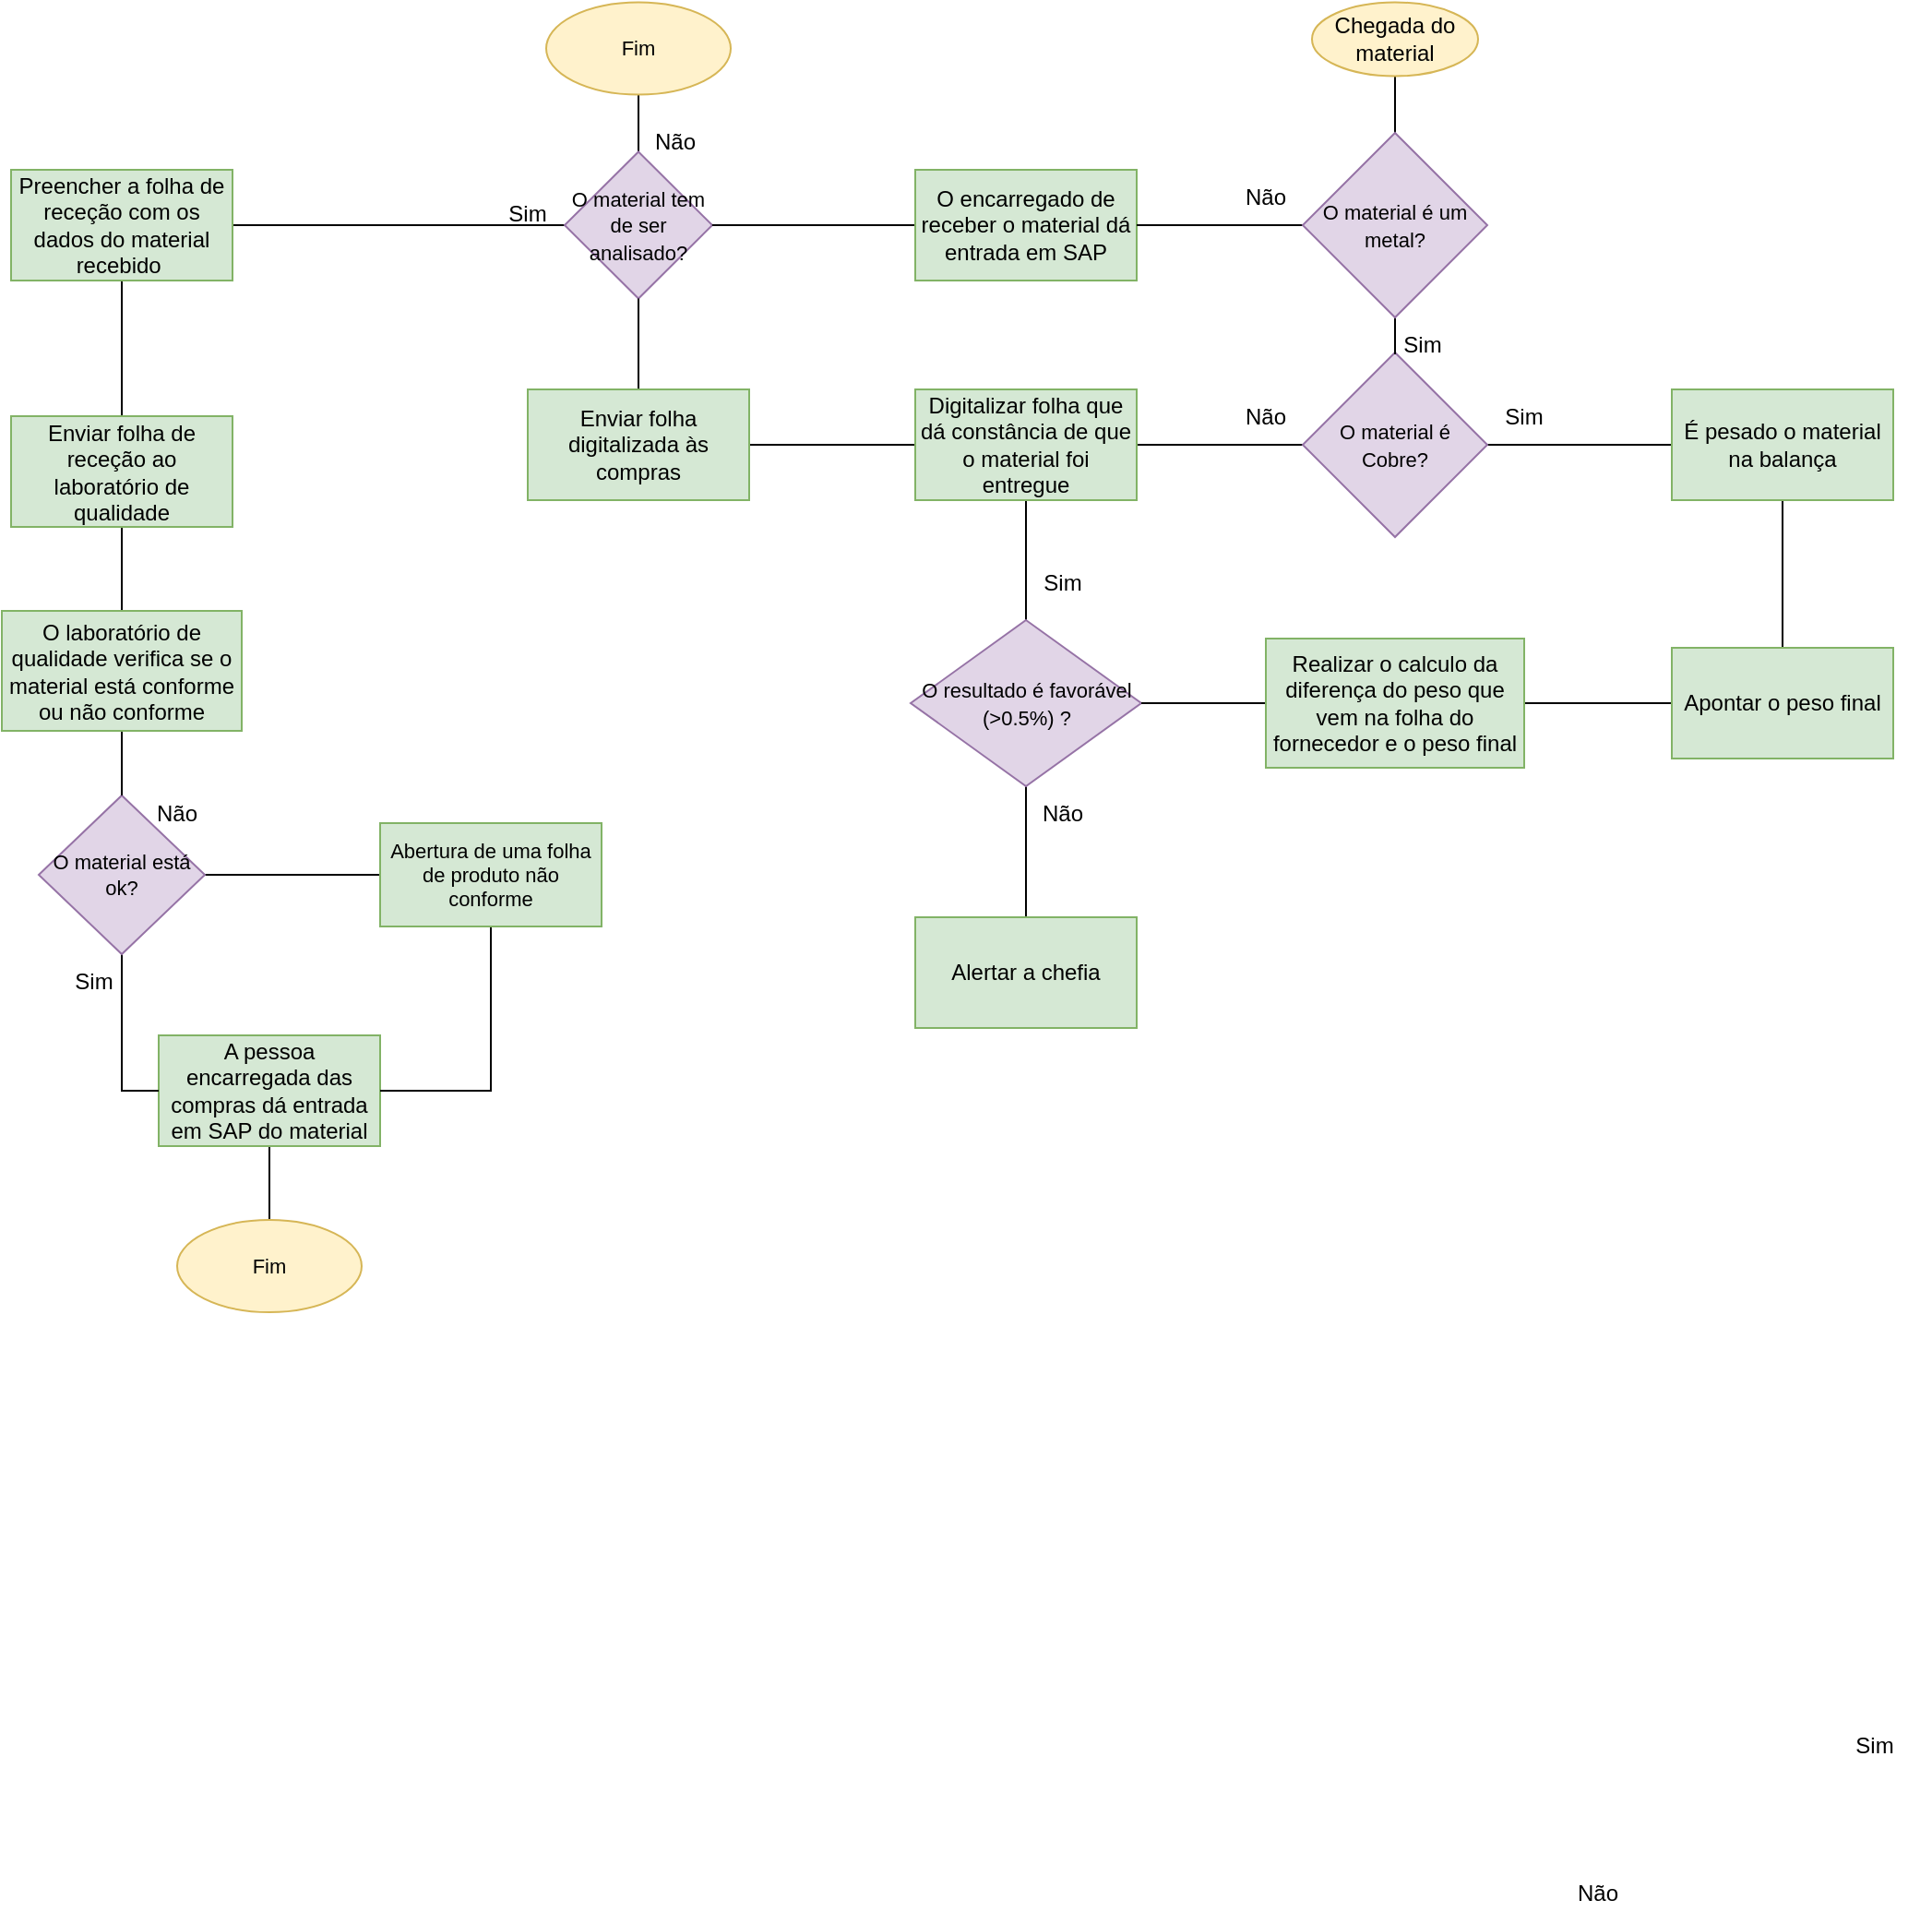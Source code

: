 <mxfile version="20.0.4" type="github">
  <diagram id="fz4ZNiGjer4_rKIofnrs" name="Page-1">
    <mxGraphModel dx="1528" dy="786" grid="1" gridSize="10" guides="1" tooltips="1" connect="1" arrows="1" fold="1" page="1" pageScale="1" pageWidth="1169" pageHeight="827" math="0" shadow="0">
      <root>
        <mxCell id="0" />
        <mxCell id="1" parent="0" />
        <mxCell id="1L-2jIq9yv49Vanu2v55-87" style="edgeStyle=orthogonalEdgeStyle;rounded=0;orthogonalLoop=1;jettySize=auto;html=1;exitX=0.5;exitY=1;exitDx=0;exitDy=0;entryX=0.5;entryY=0;entryDx=0;entryDy=0;endArrow=none;endFill=0;" edge="1" parent="1" source="0HmDUyCugDLITogedhJN-1" target="1L-2jIq9yv49Vanu2v55-75">
          <mxGeometry relative="1" as="geometry" />
        </mxCell>
        <mxCell id="0HmDUyCugDLITogedhJN-1" value="Chegada do material" style="ellipse;whiteSpace=wrap;html=1;fillColor=#fff2cc;strokeColor=#d6b656;" parent="1" vertex="1">
          <mxGeometry x="785" y="10.25" width="90" height="40" as="geometry" />
        </mxCell>
        <mxCell id="1L-2jIq9yv49Vanu2v55-78" style="edgeStyle=orthogonalEdgeStyle;rounded=0;orthogonalLoop=1;jettySize=auto;html=1;exitX=1;exitY=0.5;exitDx=0;exitDy=0;endArrow=none;endFill=0;" edge="1" parent="1" source="0HmDUyCugDLITogedhJN-2" target="0HmDUyCugDLITogedhJN-5">
          <mxGeometry relative="1" as="geometry" />
        </mxCell>
        <mxCell id="1L-2jIq9yv49Vanu2v55-89" style="edgeStyle=orthogonalEdgeStyle;rounded=0;orthogonalLoop=1;jettySize=auto;html=1;exitX=0;exitY=0.5;exitDx=0;exitDy=0;entryX=1;entryY=0.5;entryDx=0;entryDy=0;endArrow=none;endFill=0;" edge="1" parent="1" source="0HmDUyCugDLITogedhJN-2" target="0HmDUyCugDLITogedhJN-62">
          <mxGeometry relative="1" as="geometry" />
        </mxCell>
        <mxCell id="0HmDUyCugDLITogedhJN-2" value="&lt;font style=&quot;font-size: 11px;&quot;&gt;O material é Cobre?&lt;/font&gt;" style="rhombus;whiteSpace=wrap;html=1;fillColor=#e1d5e7;strokeColor=#9673a6;" parent="1" vertex="1">
          <mxGeometry x="780" y="200" width="100" height="100" as="geometry" />
        </mxCell>
        <mxCell id="0HmDUyCugDLITogedhJN-3" value="Sim" style="text;html=1;strokeColor=none;fillColor=none;align=center;verticalAlign=middle;whiteSpace=wrap;rounded=0;" parent="1" vertex="1">
          <mxGeometry x="1060" y="940" width="60" height="30" as="geometry" />
        </mxCell>
        <mxCell id="0HmDUyCugDLITogedhJN-4" value="Não" style="text;html=1;strokeColor=none;fillColor=none;align=center;verticalAlign=middle;whiteSpace=wrap;rounded=0;" parent="1" vertex="1">
          <mxGeometry x="910" y="1020" width="60" height="30" as="geometry" />
        </mxCell>
        <mxCell id="1L-2jIq9yv49Vanu2v55-79" style="edgeStyle=orthogonalEdgeStyle;rounded=0;orthogonalLoop=1;jettySize=auto;html=1;exitX=0.5;exitY=1;exitDx=0;exitDy=0;endArrow=none;endFill=0;" edge="1" parent="1" source="0HmDUyCugDLITogedhJN-5" target="0HmDUyCugDLITogedhJN-6">
          <mxGeometry relative="1" as="geometry" />
        </mxCell>
        <mxCell id="0HmDUyCugDLITogedhJN-5" value="É pesado o material na balança" style="rounded=0;whiteSpace=wrap;html=1;fillColor=#d5e8d4;strokeColor=#82b366;" parent="1" vertex="1">
          <mxGeometry x="980" y="220" width="120" height="60" as="geometry" />
        </mxCell>
        <mxCell id="1L-2jIq9yv49Vanu2v55-80" style="edgeStyle=orthogonalEdgeStyle;rounded=0;orthogonalLoop=1;jettySize=auto;html=1;exitX=0;exitY=0.5;exitDx=0;exitDy=0;endArrow=none;endFill=0;" edge="1" parent="1" source="0HmDUyCugDLITogedhJN-6" target="0HmDUyCugDLITogedhJN-61">
          <mxGeometry relative="1" as="geometry" />
        </mxCell>
        <mxCell id="0HmDUyCugDLITogedhJN-6" value="Apontar o peso final" style="rounded=0;whiteSpace=wrap;html=1;fillColor=#d5e8d4;strokeColor=#82b366;" parent="1" vertex="1">
          <mxGeometry x="980" y="360" width="120" height="60" as="geometry" />
        </mxCell>
        <mxCell id="1L-2jIq9yv49Vanu2v55-82" style="edgeStyle=orthogonalEdgeStyle;rounded=0;orthogonalLoop=1;jettySize=auto;html=1;exitX=0.5;exitY=1;exitDx=0;exitDy=0;endArrow=none;endFill=0;" edge="1" parent="1" source="0HmDUyCugDLITogedhJN-13" target="0HmDUyCugDLITogedhJN-64">
          <mxGeometry relative="1" as="geometry" />
        </mxCell>
        <mxCell id="1L-2jIq9yv49Vanu2v55-88" style="edgeStyle=orthogonalEdgeStyle;rounded=0;orthogonalLoop=1;jettySize=auto;html=1;exitX=0.5;exitY=0;exitDx=0;exitDy=0;entryX=0.5;entryY=1;entryDx=0;entryDy=0;endArrow=none;endFill=0;" edge="1" parent="1" source="0HmDUyCugDLITogedhJN-13" target="0HmDUyCugDLITogedhJN-62">
          <mxGeometry relative="1" as="geometry" />
        </mxCell>
        <mxCell id="0HmDUyCugDLITogedhJN-13" value="&lt;font style=&quot;font-size: 11px;&quot;&gt;O resultado é favorável (&amp;gt;0.5%) ?&lt;/font&gt;" style="rhombus;whiteSpace=wrap;html=1;fillColor=#e1d5e7;strokeColor=#9673a6;" parent="1" vertex="1">
          <mxGeometry x="567.5" y="345" width="125" height="90" as="geometry" />
        </mxCell>
        <mxCell id="1L-2jIq9yv49Vanu2v55-104" style="edgeStyle=orthogonalEdgeStyle;rounded=0;orthogonalLoop=1;jettySize=auto;html=1;exitX=0.5;exitY=1;exitDx=0;exitDy=0;endArrow=none;endFill=0;" edge="1" parent="1" source="0HmDUyCugDLITogedhJN-29" target="0HmDUyCugDLITogedhJN-52">
          <mxGeometry relative="1" as="geometry" />
        </mxCell>
        <mxCell id="0HmDUyCugDLITogedhJN-29" value="A pessoa encarregada das compras dá entrada em SAP do material" style="rounded=0;whiteSpace=wrap;html=1;fillColor=#d5e8d4;strokeColor=#82b366;" parent="1" vertex="1">
          <mxGeometry x="160" y="570" width="120" height="60" as="geometry" />
        </mxCell>
        <mxCell id="1L-2jIq9yv49Vanu2v55-94" style="edgeStyle=orthogonalEdgeStyle;rounded=0;orthogonalLoop=1;jettySize=auto;html=1;exitX=0.5;exitY=0;exitDx=0;exitDy=0;entryX=0.5;entryY=1;entryDx=0;entryDy=0;endArrow=none;endFill=0;" edge="1" parent="1" source="0HmDUyCugDLITogedhJN-31" target="1L-2jIq9yv49Vanu2v55-93">
          <mxGeometry relative="1" as="geometry" />
        </mxCell>
        <mxCell id="1L-2jIq9yv49Vanu2v55-99" style="edgeStyle=orthogonalEdgeStyle;rounded=0;orthogonalLoop=1;jettySize=auto;html=1;exitX=0;exitY=0.5;exitDx=0;exitDy=0;endArrow=none;endFill=0;" edge="1" parent="1" source="0HmDUyCugDLITogedhJN-31" target="0HmDUyCugDLITogedhJN-66">
          <mxGeometry relative="1" as="geometry" />
        </mxCell>
        <mxCell id="0HmDUyCugDLITogedhJN-31" value="&lt;font style=&quot;font-size: 11px;&quot;&gt;O material tem de ser analisado?&lt;/font&gt;" style="rhombus;whiteSpace=wrap;html=1;fillColor=#e1d5e7;strokeColor=#9673a6;" parent="1" vertex="1">
          <mxGeometry x="380" y="91.25" width="80" height="79.5" as="geometry" />
        </mxCell>
        <mxCell id="0HmDUyCugDLITogedhJN-51" style="edgeStyle=orthogonalEdgeStyle;rounded=0;orthogonalLoop=1;jettySize=auto;html=1;exitX=0.5;exitY=1;exitDx=0;exitDy=0;entryX=0;entryY=0.5;entryDx=0;entryDy=0;fontSize=11;endArrow=none;endFill=0;" parent="1" source="0HmDUyCugDLITogedhJN-40" target="0HmDUyCugDLITogedhJN-29" edge="1">
          <mxGeometry relative="1" as="geometry" />
        </mxCell>
        <mxCell id="1L-2jIq9yv49Vanu2v55-114" style="edgeStyle=orthogonalEdgeStyle;rounded=0;orthogonalLoop=1;jettySize=auto;html=1;exitX=1;exitY=0.5;exitDx=0;exitDy=0;entryX=0;entryY=0.5;entryDx=0;entryDy=0;endArrow=none;endFill=0;" edge="1" parent="1" source="0HmDUyCugDLITogedhJN-40" target="0HmDUyCugDLITogedhJN-69">
          <mxGeometry relative="1" as="geometry" />
        </mxCell>
        <mxCell id="0HmDUyCugDLITogedhJN-40" value="O material está ok?" style="rhombus;whiteSpace=wrap;html=1;fontSize=11;fillColor=#e1d5e7;strokeColor=#9673a6;" parent="1" vertex="1">
          <mxGeometry x="95" y="440" width="90" height="86" as="geometry" />
        </mxCell>
        <mxCell id="0HmDUyCugDLITogedhJN-46" value="Não" style="text;html=1;strokeColor=none;fillColor=none;align=center;verticalAlign=middle;whiteSpace=wrap;rounded=0;" parent="1" vertex="1">
          <mxGeometry x="730" y="101" width="60" height="30" as="geometry" />
        </mxCell>
        <mxCell id="0HmDUyCugDLITogedhJN-47" value="Sim" style="text;html=1;strokeColor=none;fillColor=none;align=center;verticalAlign=middle;whiteSpace=wrap;rounded=0;" parent="1" vertex="1">
          <mxGeometry x="815" y="181" width="60" height="30" as="geometry" />
        </mxCell>
        <mxCell id="0HmDUyCugDLITogedhJN-52" value="Fim" style="ellipse;whiteSpace=wrap;html=1;fontSize=11;fillColor=#fff2cc;strokeColor=#d6b656;" parent="1" vertex="1">
          <mxGeometry x="170" y="670" width="100" height="50" as="geometry" />
        </mxCell>
        <mxCell id="1L-2jIq9yv49Vanu2v55-81" style="edgeStyle=orthogonalEdgeStyle;rounded=0;orthogonalLoop=1;jettySize=auto;html=1;exitX=0;exitY=0.5;exitDx=0;exitDy=0;entryX=1;entryY=0.5;entryDx=0;entryDy=0;endArrow=none;endFill=0;" edge="1" parent="1" source="0HmDUyCugDLITogedhJN-61" target="0HmDUyCugDLITogedhJN-13">
          <mxGeometry relative="1" as="geometry" />
        </mxCell>
        <mxCell id="0HmDUyCugDLITogedhJN-61" value="Realizar o calculo da diferença do peso que vem na folha do fornecedor e o peso final" style="rounded=0;whiteSpace=wrap;html=1;fillColor=#d5e8d4;strokeColor=#82b366;" parent="1" vertex="1">
          <mxGeometry x="760" y="355" width="140" height="70" as="geometry" />
        </mxCell>
        <mxCell id="1L-2jIq9yv49Vanu2v55-90" style="edgeStyle=orthogonalEdgeStyle;rounded=0;orthogonalLoop=1;jettySize=auto;html=1;exitX=0;exitY=0.5;exitDx=0;exitDy=0;entryX=1;entryY=0.5;entryDx=0;entryDy=0;endArrow=none;endFill=0;" edge="1" parent="1" source="0HmDUyCugDLITogedhJN-62" target="0HmDUyCugDLITogedhJN-63">
          <mxGeometry relative="1" as="geometry" />
        </mxCell>
        <mxCell id="0HmDUyCugDLITogedhJN-62" value="Digitalizar folha que dá constância de que o material foi entregue" style="rounded=0;whiteSpace=wrap;html=1;fillColor=#d5e8d4;strokeColor=#82b366;" parent="1" vertex="1">
          <mxGeometry x="570" y="220" width="120" height="60" as="geometry" />
        </mxCell>
        <mxCell id="1L-2jIq9yv49Vanu2v55-98" style="edgeStyle=orthogonalEdgeStyle;rounded=0;orthogonalLoop=1;jettySize=auto;html=1;exitX=0.5;exitY=0;exitDx=0;exitDy=0;endArrow=none;endFill=0;" edge="1" parent="1" source="0HmDUyCugDLITogedhJN-63" target="0HmDUyCugDLITogedhJN-31">
          <mxGeometry relative="1" as="geometry" />
        </mxCell>
        <mxCell id="0HmDUyCugDLITogedhJN-63" value="Enviar folha digitalizada às compras" style="rounded=0;whiteSpace=wrap;html=1;fillColor=#d5e8d4;strokeColor=#82b366;" parent="1" vertex="1">
          <mxGeometry x="360" y="220" width="120" height="60" as="geometry" />
        </mxCell>
        <mxCell id="0HmDUyCugDLITogedhJN-64" value="Alertar a chefia" style="rounded=0;whiteSpace=wrap;html=1;fillColor=#d5e8d4;strokeColor=#82b366;" parent="1" vertex="1">
          <mxGeometry x="570" y="506" width="120" height="60" as="geometry" />
        </mxCell>
        <mxCell id="1L-2jIq9yv49Vanu2v55-97" style="edgeStyle=orthogonalEdgeStyle;rounded=0;orthogonalLoop=1;jettySize=auto;html=1;exitX=0;exitY=0.5;exitDx=0;exitDy=0;endArrow=none;endFill=0;" edge="1" parent="1" source="0HmDUyCugDLITogedhJN-65" target="0HmDUyCugDLITogedhJN-31">
          <mxGeometry relative="1" as="geometry" />
        </mxCell>
        <mxCell id="0HmDUyCugDLITogedhJN-65" value="O encarregado de receber o material dá entrada em SAP" style="rounded=0;whiteSpace=wrap;html=1;fillColor=#d5e8d4;strokeColor=#82b366;" parent="1" vertex="1">
          <mxGeometry x="570" y="101" width="120" height="60" as="geometry" />
        </mxCell>
        <mxCell id="1L-2jIq9yv49Vanu2v55-103" style="edgeStyle=orthogonalEdgeStyle;rounded=0;orthogonalLoop=1;jettySize=auto;html=1;exitX=0.5;exitY=1;exitDx=0;exitDy=0;endArrow=none;endFill=0;" edge="1" parent="1" source="0HmDUyCugDLITogedhJN-66" target="0HmDUyCugDLITogedhJN-67">
          <mxGeometry relative="1" as="geometry" />
        </mxCell>
        <mxCell id="0HmDUyCugDLITogedhJN-66" value="Preencher a folha de receção com os dados do material recebido&amp;nbsp;" style="rounded=0;whiteSpace=wrap;html=1;fillColor=#d5e8d4;strokeColor=#82b366;" parent="1" vertex="1">
          <mxGeometry x="80" y="101" width="120" height="60" as="geometry" />
        </mxCell>
        <mxCell id="1L-2jIq9yv49Vanu2v55-102" style="edgeStyle=orthogonalEdgeStyle;rounded=0;orthogonalLoop=1;jettySize=auto;html=1;exitX=0.5;exitY=1;exitDx=0;exitDy=0;endArrow=none;endFill=0;" edge="1" parent="1" source="0HmDUyCugDLITogedhJN-67" target="0HmDUyCugDLITogedhJN-68">
          <mxGeometry relative="1" as="geometry" />
        </mxCell>
        <mxCell id="0HmDUyCugDLITogedhJN-67" value="Enviar folha de receção ao laboratório de qualidade" style="rounded=0;whiteSpace=wrap;html=1;fillColor=#d5e8d4;strokeColor=#82b366;" parent="1" vertex="1">
          <mxGeometry x="80" y="234.5" width="120" height="60" as="geometry" />
        </mxCell>
        <mxCell id="1L-2jIq9yv49Vanu2v55-101" style="edgeStyle=orthogonalEdgeStyle;rounded=0;orthogonalLoop=1;jettySize=auto;html=1;exitX=0.5;exitY=1;exitDx=0;exitDy=0;entryX=0.5;entryY=0;entryDx=0;entryDy=0;endArrow=none;endFill=0;" edge="1" parent="1" source="0HmDUyCugDLITogedhJN-68" target="0HmDUyCugDLITogedhJN-40">
          <mxGeometry relative="1" as="geometry" />
        </mxCell>
        <mxCell id="0HmDUyCugDLITogedhJN-68" value="O laboratório de qualidade verifica se o material está conforme ou não conforme" style="rounded=0;whiteSpace=wrap;html=1;fillColor=#d5e8d4;strokeColor=#82b366;" parent="1" vertex="1">
          <mxGeometry x="75" y="340" width="130" height="65" as="geometry" />
        </mxCell>
        <mxCell id="1L-2jIq9yv49Vanu2v55-100" style="edgeStyle=orthogonalEdgeStyle;rounded=0;orthogonalLoop=1;jettySize=auto;html=1;exitX=0.5;exitY=1;exitDx=0;exitDy=0;entryX=1;entryY=0.5;entryDx=0;entryDy=0;endArrow=none;endFill=0;" edge="1" parent="1" source="0HmDUyCugDLITogedhJN-69" target="0HmDUyCugDLITogedhJN-29">
          <mxGeometry relative="1" as="geometry" />
        </mxCell>
        <mxCell id="0HmDUyCugDLITogedhJN-69" value="Abertura de uma folha de produto não conforme" style="rounded=0;whiteSpace=wrap;html=1;fontSize=11;fillColor=#d5e8d4;strokeColor=#82b366;" parent="1" vertex="1">
          <mxGeometry x="280" y="455" width="120" height="56" as="geometry" />
        </mxCell>
        <mxCell id="1L-2jIq9yv49Vanu2v55-77" style="edgeStyle=orthogonalEdgeStyle;rounded=0;orthogonalLoop=1;jettySize=auto;html=1;exitX=0.5;exitY=1;exitDx=0;exitDy=0;endArrow=none;endFill=0;" edge="1" parent="1" source="1L-2jIq9yv49Vanu2v55-75" target="0HmDUyCugDLITogedhJN-2">
          <mxGeometry relative="1" as="geometry" />
        </mxCell>
        <mxCell id="1L-2jIq9yv49Vanu2v55-96" style="edgeStyle=orthogonalEdgeStyle;rounded=0;orthogonalLoop=1;jettySize=auto;html=1;exitX=0;exitY=0.5;exitDx=0;exitDy=0;endArrow=none;endFill=0;" edge="1" parent="1" source="1L-2jIq9yv49Vanu2v55-75" target="0HmDUyCugDLITogedhJN-65">
          <mxGeometry relative="1" as="geometry" />
        </mxCell>
        <mxCell id="1L-2jIq9yv49Vanu2v55-75" value="&lt;font style=&quot;font-size: 11px;&quot;&gt;O material é um metal?&lt;/font&gt;" style="rhombus;whiteSpace=wrap;html=1;fillColor=#e1d5e7;strokeColor=#9673a6;" vertex="1" parent="1">
          <mxGeometry x="780" y="81" width="100" height="100" as="geometry" />
        </mxCell>
        <mxCell id="1L-2jIq9yv49Vanu2v55-93" value="Fim" style="ellipse;whiteSpace=wrap;html=1;fontSize=11;fillColor=#fff2cc;strokeColor=#d6b656;" vertex="1" parent="1">
          <mxGeometry x="370" y="10.25" width="100" height="50" as="geometry" />
        </mxCell>
        <mxCell id="1L-2jIq9yv49Vanu2v55-106" value="Sim" style="text;html=1;strokeColor=none;fillColor=none;align=center;verticalAlign=middle;whiteSpace=wrap;rounded=0;" vertex="1" parent="1">
          <mxGeometry x="870" y="220" width="60" height="30" as="geometry" />
        </mxCell>
        <mxCell id="1L-2jIq9yv49Vanu2v55-107" value="Não" style="text;html=1;strokeColor=none;fillColor=none;align=center;verticalAlign=middle;whiteSpace=wrap;rounded=0;" vertex="1" parent="1">
          <mxGeometry x="730" y="220" width="60" height="30" as="geometry" />
        </mxCell>
        <mxCell id="1L-2jIq9yv49Vanu2v55-108" value="Não" style="text;html=1;strokeColor=none;fillColor=none;align=center;verticalAlign=middle;whiteSpace=wrap;rounded=0;" vertex="1" parent="1">
          <mxGeometry x="620" y="435" width="60" height="30" as="geometry" />
        </mxCell>
        <mxCell id="1L-2jIq9yv49Vanu2v55-109" value="Sim" style="text;html=1;strokeColor=none;fillColor=none;align=center;verticalAlign=middle;whiteSpace=wrap;rounded=0;" vertex="1" parent="1">
          <mxGeometry x="620" y="310" width="60" height="30" as="geometry" />
        </mxCell>
        <mxCell id="1L-2jIq9yv49Vanu2v55-110" value="Não" style="text;html=1;strokeColor=none;fillColor=none;align=center;verticalAlign=middle;whiteSpace=wrap;rounded=0;" vertex="1" parent="1">
          <mxGeometry x="410" y="71" width="60" height="30" as="geometry" />
        </mxCell>
        <mxCell id="1L-2jIq9yv49Vanu2v55-111" value="Sim" style="text;html=1;strokeColor=none;fillColor=none;align=center;verticalAlign=middle;whiteSpace=wrap;rounded=0;" vertex="1" parent="1">
          <mxGeometry x="330" y="110" width="60" height="30" as="geometry" />
        </mxCell>
        <mxCell id="1L-2jIq9yv49Vanu2v55-112" value="Sim" style="text;html=1;strokeColor=none;fillColor=none;align=center;verticalAlign=middle;whiteSpace=wrap;rounded=0;" vertex="1" parent="1">
          <mxGeometry x="95" y="526" width="60" height="30" as="geometry" />
        </mxCell>
        <mxCell id="1L-2jIq9yv49Vanu2v55-113" value="Não" style="text;html=1;strokeColor=none;fillColor=none;align=center;verticalAlign=middle;whiteSpace=wrap;rounded=0;" vertex="1" parent="1">
          <mxGeometry x="140" y="435" width="60" height="30" as="geometry" />
        </mxCell>
      </root>
    </mxGraphModel>
  </diagram>
</mxfile>
